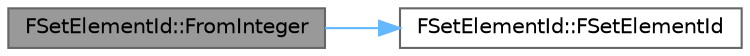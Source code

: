 digraph "FSetElementId::FromInteger"
{
 // INTERACTIVE_SVG=YES
 // LATEX_PDF_SIZE
  bgcolor="transparent";
  edge [fontname=Helvetica,fontsize=10,labelfontname=Helvetica,labelfontsize=10];
  node [fontname=Helvetica,fontsize=10,shape=box,height=0.2,width=0.4];
  rankdir="LR";
  Node1 [id="Node000001",label="FSetElementId::FromInteger",height=0.2,width=0.4,color="gray40", fillcolor="grey60", style="filled", fontcolor="black",tooltip=" "];
  Node1 -> Node2 [id="edge1_Node000001_Node000002",color="steelblue1",style="solid",tooltip=" "];
  Node2 [id="Node000002",label="FSetElementId::FSetElementId",height=0.2,width=0.4,color="grey40", fillcolor="white", style="filled",URL="$dc/d56/classFSetElementId.html#a08e3747a431c3154b67cba7d9044fc66",tooltip="Default constructor."];
}
